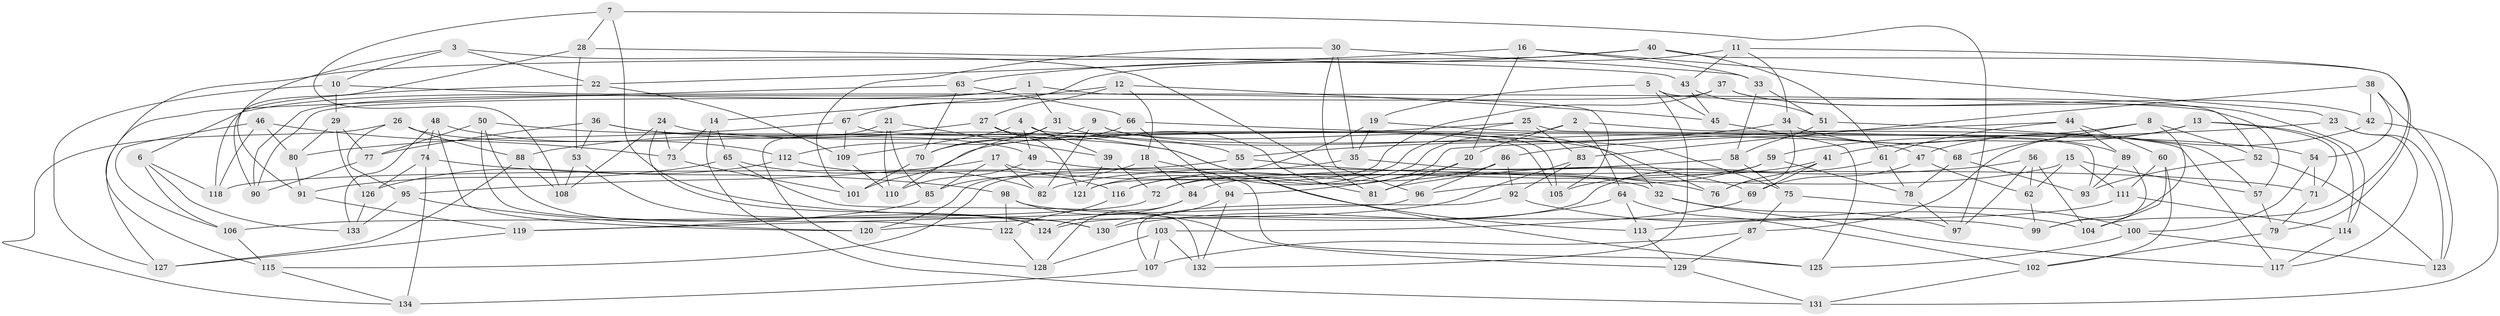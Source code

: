 // coarse degree distribution, {4: 0.4, 6: 0.5058823529411764, 5: 0.07058823529411765, 3: 0.023529411764705882}
// Generated by graph-tools (version 1.1) at 2025/52/02/27/25 19:52:30]
// undirected, 134 vertices, 268 edges
graph export_dot {
graph [start="1"]
  node [color=gray90,style=filled];
  1;
  2;
  3;
  4;
  5;
  6;
  7;
  8;
  9;
  10;
  11;
  12;
  13;
  14;
  15;
  16;
  17;
  18;
  19;
  20;
  21;
  22;
  23;
  24;
  25;
  26;
  27;
  28;
  29;
  30;
  31;
  32;
  33;
  34;
  35;
  36;
  37;
  38;
  39;
  40;
  41;
  42;
  43;
  44;
  45;
  46;
  47;
  48;
  49;
  50;
  51;
  52;
  53;
  54;
  55;
  56;
  57;
  58;
  59;
  60;
  61;
  62;
  63;
  64;
  65;
  66;
  67;
  68;
  69;
  70;
  71;
  72;
  73;
  74;
  75;
  76;
  77;
  78;
  79;
  80;
  81;
  82;
  83;
  84;
  85;
  86;
  87;
  88;
  89;
  90;
  91;
  92;
  93;
  94;
  95;
  96;
  97;
  98;
  99;
  100;
  101;
  102;
  103;
  104;
  105;
  106;
  107;
  108;
  109;
  110;
  111;
  112;
  113;
  114;
  115;
  116;
  117;
  118;
  119;
  120;
  121;
  122;
  123;
  124;
  125;
  126;
  127;
  128;
  129;
  130;
  131;
  132;
  133;
  134;
  1 -- 105;
  1 -- 90;
  1 -- 31;
  1 -- 6;
  2 -- 20;
  2 -- 117;
  2 -- 116;
  2 -- 64;
  3 -- 91;
  3 -- 81;
  3 -- 22;
  3 -- 10;
  4 -- 109;
  4 -- 49;
  4 -- 39;
  4 -- 105;
  5 -- 19;
  5 -- 45;
  5 -- 132;
  5 -- 52;
  6 -- 118;
  6 -- 133;
  6 -- 106;
  7 -- 28;
  7 -- 108;
  7 -- 130;
  7 -- 97;
  8 -- 59;
  8 -- 68;
  8 -- 99;
  8 -- 52;
  9 -- 75;
  9 -- 32;
  9 -- 82;
  9 -- 112;
  10 -- 127;
  10 -- 29;
  10 -- 57;
  11 -- 34;
  11 -- 67;
  11 -- 43;
  11 -- 104;
  12 -- 45;
  12 -- 14;
  12 -- 27;
  12 -- 18;
  13 -- 114;
  13 -- 71;
  13 -- 87;
  13 -- 41;
  14 -- 131;
  14 -- 65;
  14 -- 73;
  15 -- 111;
  15 -- 62;
  15 -- 82;
  15 -- 57;
  16 -- 33;
  16 -- 20;
  16 -- 23;
  16 -- 22;
  17 -- 32;
  17 -- 82;
  17 -- 85;
  17 -- 95;
  18 -- 85;
  18 -- 84;
  18 -- 125;
  19 -- 35;
  19 -- 120;
  19 -- 54;
  20 -- 81;
  20 -- 94;
  21 -- 128;
  21 -- 85;
  21 -- 39;
  21 -- 110;
  22 -- 118;
  22 -- 109;
  23 -- 117;
  23 -- 86;
  23 -- 123;
  24 -- 108;
  24 -- 76;
  24 -- 124;
  24 -- 73;
  25 -- 121;
  25 -- 93;
  25 -- 83;
  25 -- 101;
  26 -- 49;
  26 -- 95;
  26 -- 88;
  26 -- 134;
  27 -- 81;
  27 -- 88;
  27 -- 121;
  28 -- 53;
  28 -- 43;
  28 -- 90;
  29 -- 77;
  29 -- 80;
  29 -- 126;
  30 -- 35;
  30 -- 101;
  30 -- 33;
  30 -- 96;
  31 -- 47;
  31 -- 70;
  31 -- 110;
  32 -- 97;
  32 -- 117;
  33 -- 58;
  33 -- 51;
  34 -- 76;
  34 -- 89;
  34 -- 55;
  35 -- 115;
  35 -- 69;
  36 -- 53;
  36 -- 55;
  36 -- 125;
  36 -- 77;
  37 -- 114;
  37 -- 90;
  37 -- 42;
  37 -- 121;
  38 -- 123;
  38 -- 54;
  38 -- 42;
  38 -- 83;
  39 -- 72;
  39 -- 121;
  40 -- 115;
  40 -- 63;
  40 -- 61;
  40 -- 79;
  41 -- 69;
  41 -- 76;
  41 -- 105;
  42 -- 131;
  42 -- 47;
  43 -- 51;
  43 -- 45;
  44 -- 60;
  44 -- 72;
  44 -- 89;
  44 -- 61;
  45 -- 125;
  46 -- 118;
  46 -- 80;
  46 -- 106;
  46 -- 73;
  47 -- 69;
  47 -- 62;
  48 -- 74;
  48 -- 120;
  48 -- 112;
  48 -- 133;
  49 -- 110;
  49 -- 71;
  50 -- 124;
  50 -- 122;
  50 -- 77;
  50 -- 113;
  51 -- 58;
  51 -- 57;
  52 -- 93;
  52 -- 123;
  53 -- 108;
  53 -- 130;
  54 -- 100;
  54 -- 71;
  55 -- 118;
  55 -- 76;
  56 -- 81;
  56 -- 104;
  56 -- 62;
  56 -- 97;
  57 -- 79;
  58 -- 84;
  58 -- 75;
  59 -- 96;
  59 -- 72;
  59 -- 78;
  60 -- 104;
  60 -- 111;
  60 -- 102;
  61 -- 124;
  61 -- 78;
  62 -- 99;
  63 -- 66;
  63 -- 127;
  63 -- 70;
  64 -- 102;
  64 -- 130;
  64 -- 113;
  65 -- 82;
  65 -- 91;
  65 -- 132;
  66 -- 70;
  66 -- 94;
  66 -- 68;
  67 -- 105;
  67 -- 80;
  67 -- 109;
  68 -- 78;
  68 -- 93;
  69 -- 103;
  70 -- 101;
  71 -- 79;
  72 -- 106;
  73 -- 101;
  74 -- 134;
  74 -- 126;
  74 -- 98;
  75 -- 87;
  75 -- 100;
  77 -- 90;
  78 -- 97;
  79 -- 102;
  80 -- 91;
  83 -- 120;
  83 -- 92;
  84 -- 128;
  84 -- 124;
  85 -- 119;
  86 -- 96;
  86 -- 116;
  86 -- 92;
  87 -- 107;
  87 -- 129;
  88 -- 108;
  88 -- 127;
  89 -- 99;
  89 -- 93;
  91 -- 119;
  92 -- 104;
  92 -- 107;
  94 -- 130;
  94 -- 132;
  95 -- 133;
  95 -- 120;
  96 -- 119;
  98 -- 99;
  98 -- 129;
  98 -- 122;
  100 -- 123;
  100 -- 125;
  102 -- 131;
  103 -- 128;
  103 -- 107;
  103 -- 132;
  106 -- 115;
  107 -- 134;
  109 -- 110;
  111 -- 113;
  111 -- 114;
  112 -- 116;
  112 -- 126;
  113 -- 129;
  114 -- 117;
  115 -- 134;
  116 -- 122;
  119 -- 127;
  122 -- 128;
  126 -- 133;
  129 -- 131;
}
